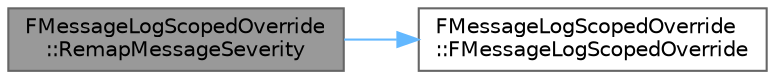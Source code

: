digraph "FMessageLogScopedOverride::RemapMessageSeverity"
{
 // INTERACTIVE_SVG=YES
 // LATEX_PDF_SIZE
  bgcolor="transparent";
  edge [fontname=Helvetica,fontsize=10,labelfontname=Helvetica,labelfontsize=10];
  node [fontname=Helvetica,fontsize=10,shape=box,height=0.2,width=0.4];
  rankdir="LR";
  Node1 [id="Node000001",label="FMessageLogScopedOverride\l::RemapMessageSeverity",height=0.2,width=0.4,color="gray40", fillcolor="grey60", style="filled", fontcolor="black",tooltip="Map category X to category Y when adding messages to this log."];
  Node1 -> Node2 [id="edge1_Node000001_Node000002",color="steelblue1",style="solid",tooltip=" "];
  Node2 [id="Node000002",label="FMessageLogScopedOverride\l::FMessageLogScopedOverride",height=0.2,width=0.4,color="grey40", fillcolor="white", style="filled",URL="$d4/da7/classFMessageLogScopedOverride.html#a76df37af5e886796eeb2716d73e7e909",tooltip=" "];
}
